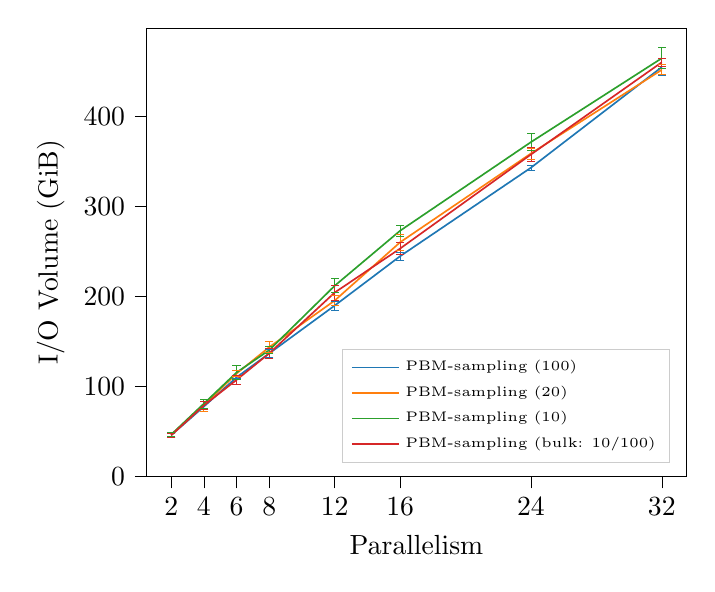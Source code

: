 % This file was created with tikzplotlib v0.10.1.
\begin{tikzpicture}

\definecolor{crimson2143940}{RGB}{214,39,40}
\definecolor{darkgray176}{RGB}{176,176,176}
\definecolor{darkorange25512714}{RGB}{255,127,14}
\definecolor{forestgreen4416044}{RGB}{44,160,44}
\definecolor{lightgray204}{RGB}{204,204,204}
\definecolor{steelblue31119180}{RGB}{31,119,180}

\begin{axis}[
legend cell align={left},
legend style={
  font=\tiny,
  fill opacity=0.8,
  draw opacity=1,
  text opacity=1,
  at={(0.97, 0.03)},
  anchor=south east,
  % at={(0.03,0.97)},
  % anchor=north west,
  draw=lightgray204
},
tick align=outside,
tick pos=left,
%title={IO volume vs parallelism - Sequential Scans - Impact of Bulk Eviction},
x grid style={darkgray176},
xlabel={Parallelism},
xtick=data,
xmin=0.5, xmax=33.5,
xtick style={color=black},
y grid style={darkgray176},
ylabel={I/O Volume (GiB)},
ymin=0, ymax=497.613,
ytick style={color=black}
]
\path [draw=steelblue31119180, line width=0.3px]
(axis cs:2,43.633)
--(axis cs:2,48.074);

\path [draw=steelblue31119180, line width=0.3px]
(axis cs:4,72.27)
--(axis cs:4,83.082);

\path [draw=steelblue31119180, line width=0.3px]
(axis cs:6,108.458)
--(axis cs:6,111.844);

\path [draw=steelblue31119180, line width=0.3px]
(axis cs:8,131.834)
--(axis cs:8,141.6);

\path [draw=steelblue31119180, line width=0.3px]
(axis cs:12,184.877)
--(axis cs:12,194.734);

\path [draw=steelblue31119180, line width=0.3px]
(axis cs:16,239.885)
--(axis cs:16,249.25);

\path [draw=steelblue31119180, line width=0.3px]
(axis cs:24,340.054)
--(axis cs:24,345.595);

\path [draw=steelblue31119180, line width=0.3px]
(axis cs:32,445.041)
--(axis cs:32,463.869);

\addplot [line width=0.3px, steelblue31119180, mark=-, mark size=1.5, mark options={solid}, only marks, forget plot]
table {%
2 43.633
4 72.27
6 108.458
8 131.834
12 184.877
16 239.885
24 340.054
32 445.041
};
\addplot [line width=0.3px, steelblue31119180, mark=-, mark size=1.5, mark options={solid}, only marks, forget plot]
table {%
2 48.074
4 83.082
6 111.844
8 141.6
12 194.734
16 249.25
24 345.595
32 463.869
};
\path [draw=darkorange25512714, line width=0.3px]
(axis cs:2,43.861)
--(axis cs:2,48.368);

\path [draw=darkorange25512714, line width=0.3px]
(axis cs:4,72.776)
--(axis cs:4,85.668);

\path [draw=darkorange25512714, line width=0.3px]
(axis cs:6,110.903)
--(axis cs:6,117.797);

\path [draw=darkorange25512714, line width=0.3px]
(axis cs:8,137.597)
--(axis cs:8,149.757);

\path [draw=darkorange25512714, line width=0.3px]
(axis cs:12,190.136)
--(axis cs:12,200.558);

\path [draw=darkorange25512714, line width=0.3px]
(axis cs:16,251.056)
--(axis cs:16,269.026);

\path [draw=darkorange25512714, line width=0.3px]
(axis cs:24,352.463)
--(axis cs:24,364.674);

\path [draw=darkorange25512714, line width=0.3px]
(axis cs:32,445.949)
--(axis cs:32,456.907);

\addplot [line width=0.3px, darkorange25512714, mark=-, mark size=1.5, mark options={solid}, only marks, forget plot]
table {%
2 43.861
4 72.776
6 110.903
8 137.597
12 190.136
16 251.056
24 352.463
32 445.949
};
\addplot [line width=0.3px, darkorange25512714, mark=-, mark size=1.5, mark options={solid}, only marks, forget plot]
table {%
2 48.368
4 85.668
6 117.797
8 149.757
12 200.558
16 269.026
24 364.674
32 456.907
};
\path [draw=forestgreen4416044, line width=0.3px]
(axis cs:2,44.347)
--(axis cs:2,48.89);

\path [draw=forestgreen4416044, line width=0.3px]
(axis cs:4,75.939)
--(axis cs:4,85.985);

\path [draw=forestgreen4416044, line width=0.3px]
(axis cs:6,107.575)
--(axis cs:6,123.518);

\path [draw=forestgreen4416044, line width=0.3px]
(axis cs:8,136.135)
--(axis cs:8,144.539);

\path [draw=forestgreen4416044, line width=0.3px]
(axis cs:12,204.053)
--(axis cs:12,219.499);

\path [draw=forestgreen4416044, line width=0.3px]
(axis cs:16,266.928)
--(axis cs:16,278.799);

\path [draw=forestgreen4416044, line width=0.3px]
(axis cs:24,362.127)
--(axis cs:24,380.297);

\path [draw=forestgreen4416044, line width=0.3px]
(axis cs:32,452.615)
--(axis cs:32,475.995);

\addplot [line width=0.3px, forestgreen4416044, mark=-, mark size=1.5, mark options={solid}, only marks, forget plot]
table {%
2 44.347
4 75.939
6 107.575
8 136.135
12 204.053
16 266.928
24 362.127
32 452.615
};
\addplot [line width=0.3px, forestgreen4416044, mark=-, mark size=1.5, mark options={solid}, only marks, forget plot]
table {%
2 48.89
4 85.985
6 123.518
8 144.539
12 219.499
16 278.799
24 380.297
32 475.995
};
\path [draw=crimson2143940, line width=0.3px]
(axis cs:2,43.709)
--(axis cs:2,48.087);

\path [draw=crimson2143940, line width=0.3px]
(axis cs:4,74.347)
--(axis cs:4,83.578);

\path [draw=crimson2143940, line width=0.3px]
(axis cs:6,102.729)
--(axis cs:6,111.896);

\path [draw=crimson2143940, line width=0.3px]
(axis cs:8,131.274)
--(axis cs:8,142.345);

\path [draw=crimson2143940, line width=0.3px]
(axis cs:12,196.019)
--(axis cs:12,212.489);

\path [draw=crimson2143940, line width=0.3px]
(axis cs:16,246.048)
--(axis cs:16,260.097);

\path [draw=crimson2143940, line width=0.3px]
(axis cs:24,350.041)
--(axis cs:24,364.898);

\path [draw=crimson2143940, line width=0.3px]
(axis cs:32,455.078)
--(axis cs:32,464.535);

\addplot [line width=0.3px, crimson2143940, mark=-, mark size=1.5, mark options={solid}, only marks, forget plot]
table {%
2 43.709
4 74.347
6 102.729
8 131.274
12 196.019
16 246.048
24 350.041
32 455.078
};
\addplot [line width=0.3px, crimson2143940, mark=-, mark size=1.5, mark options={solid}, only marks, forget plot]
table {%
2 48.087
4 83.578
6 111.896
8 142.345
12 212.489
16 260.097
24 364.898
32 464.535
};
\addplot [semithick, steelblue31119180]
table {%
2 45.853
4 77.676
6 110.151
8 136.717
12 189.805
16 244.568
24 342.824
32 454.455
};
\addlegendentry{PBM-sampling (100)}
\addplot [semithick, darkorange25512714]
table {%
2 46.114
4 79.222
6 114.35
8 143.677
12 195.347
16 260.041
24 358.569
32 451.428
};
\addlegendentry{PBM-sampling (20)}
\addplot [semithick, forestgreen4416044]
table {%
2 46.618
4 80.962
6 115.547
8 140.337
12 211.776
16 272.863
24 371.212
32 464.305
};
\addlegendentry{PBM-sampling (10)}
\addplot [semithick, crimson2143940]
table {%
2 45.898
4 78.963
6 107.313
8 136.809
12 204.254
16 253.073
24 357.47
32 459.806
};
\addlegendentry{PBM-sampling (bulk: 10/100)}
\end{axis}

\end{tikzpicture}
